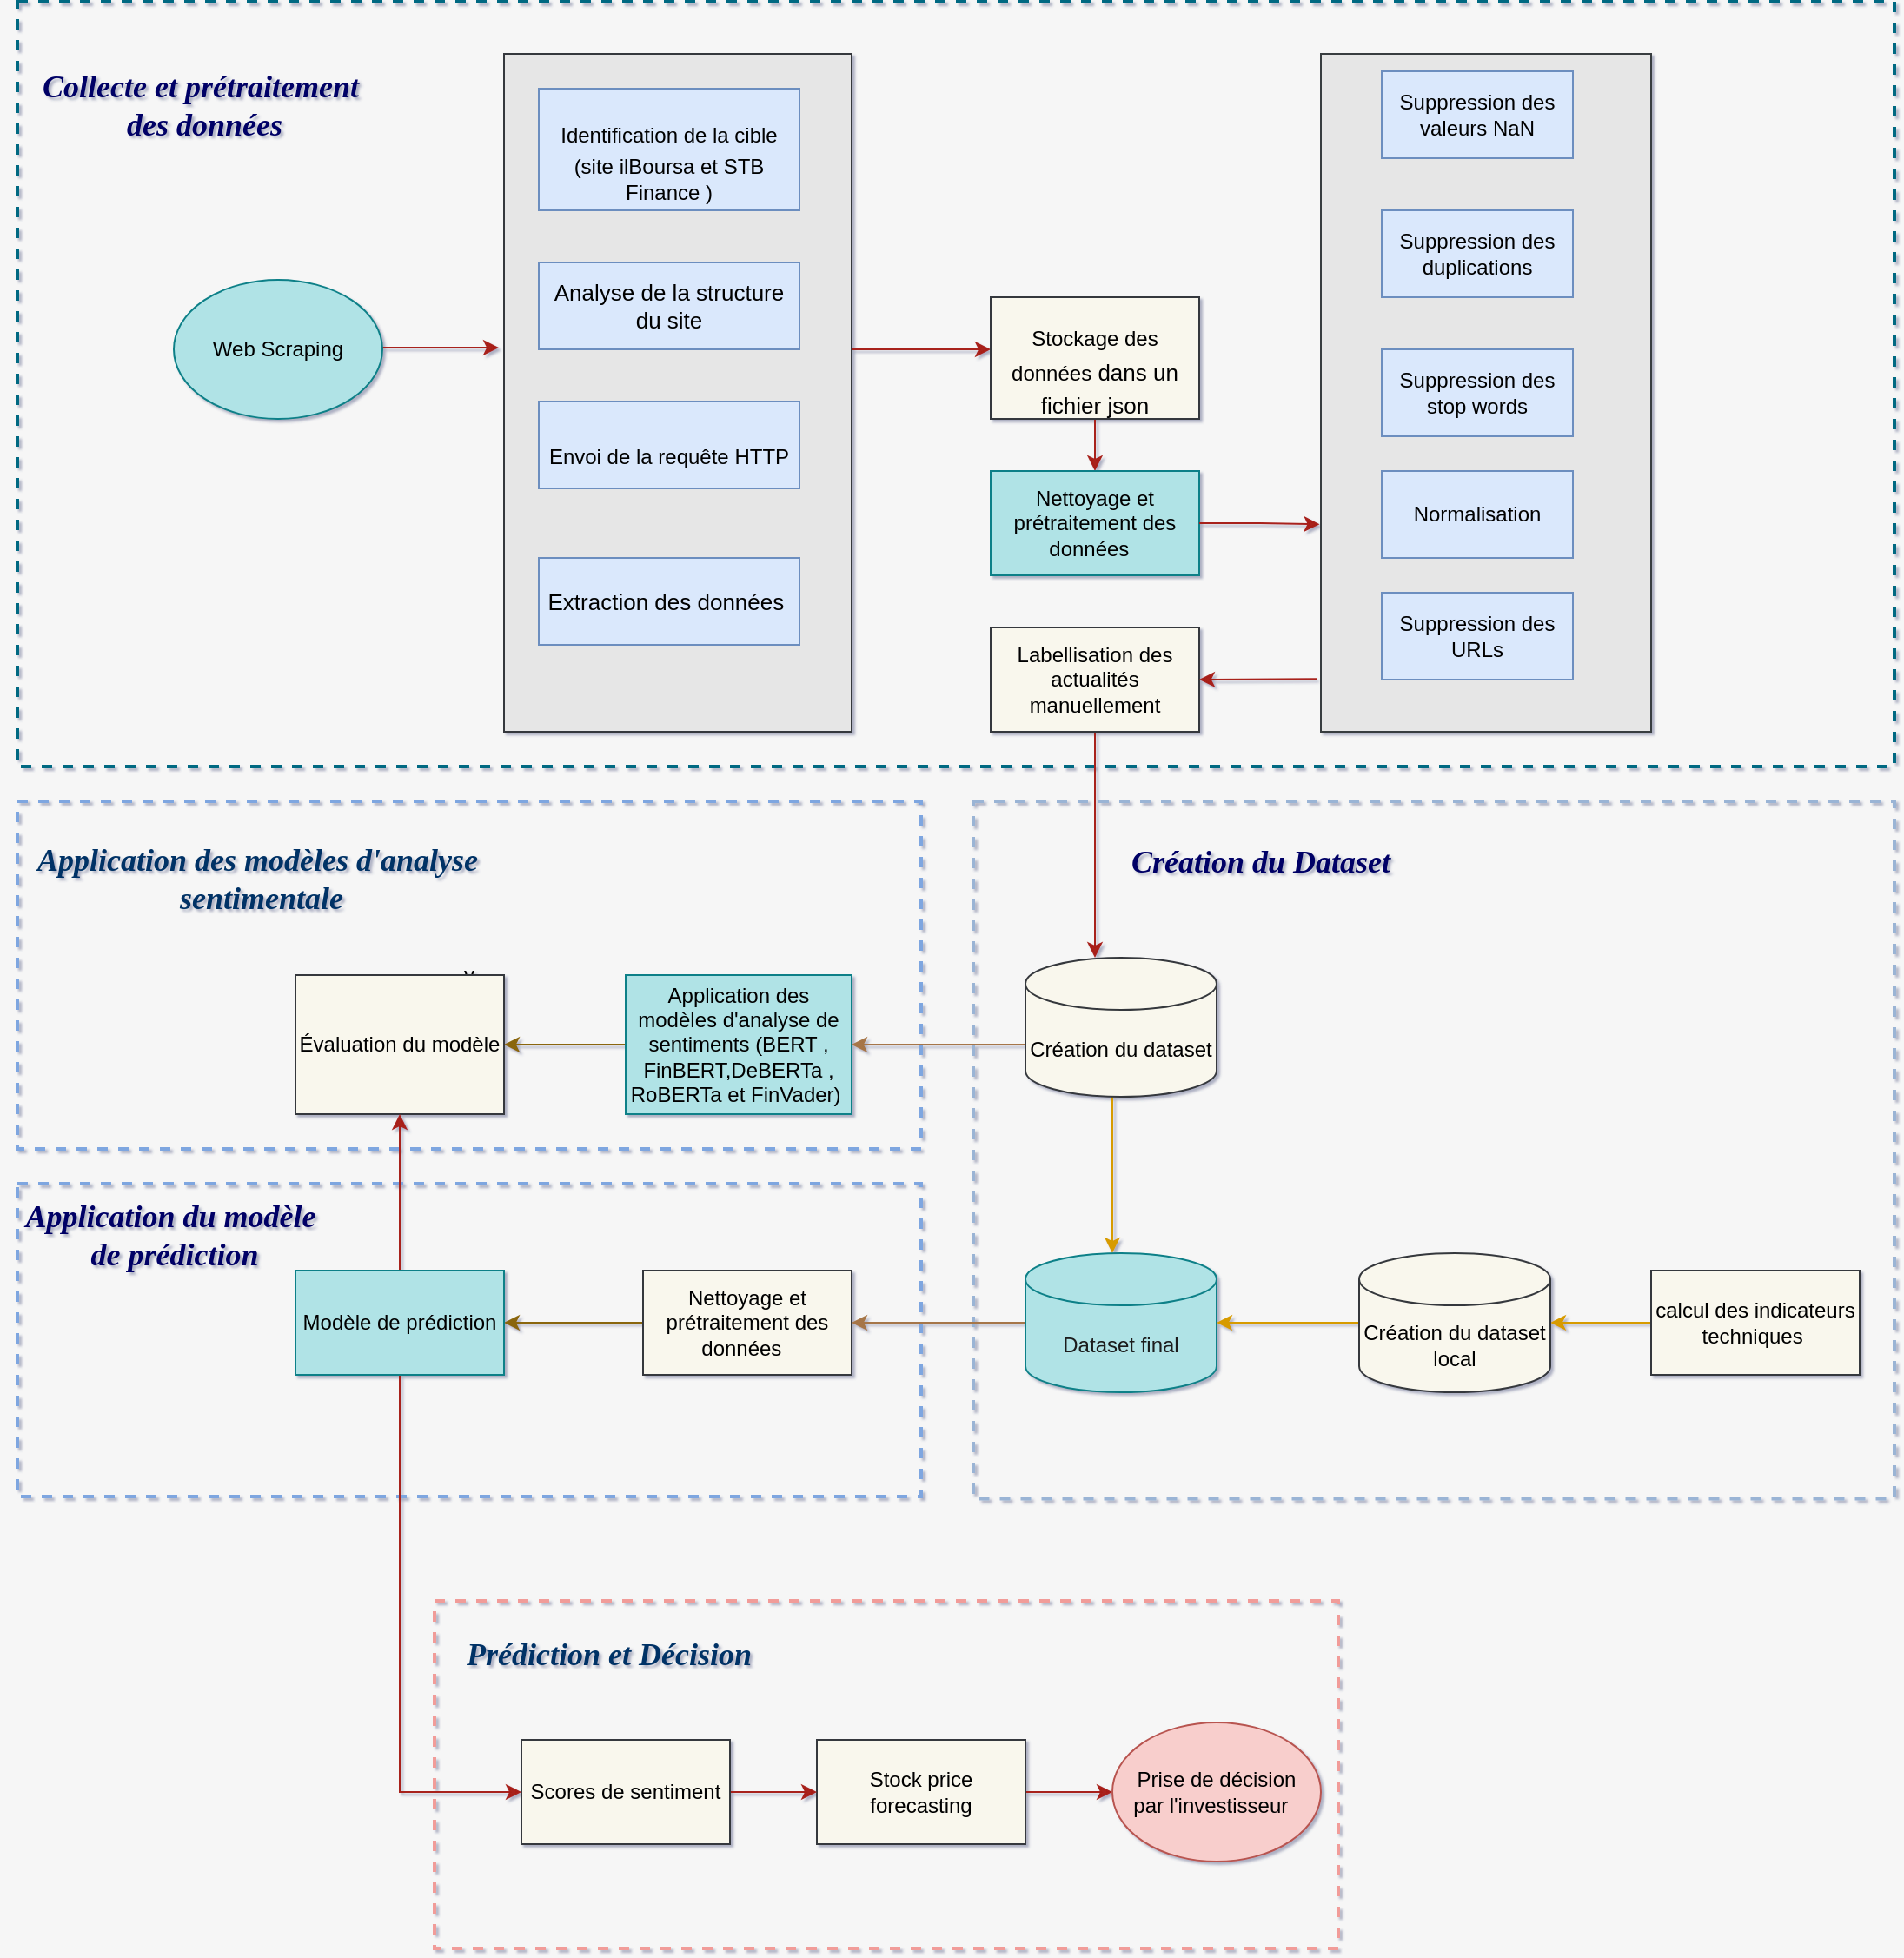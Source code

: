 <mxfile version="26.0.10">
  <diagram name="Page-1" id="aOjkDBSUR7-tQSMnt7Wr">
    <mxGraphModel dx="1618" dy="869" grid="1" gridSize="10" guides="1" tooltips="1" connect="1" arrows="1" fold="1" page="1" pageScale="1" pageWidth="2339" pageHeight="3300" background="light-dark(#F6F6F6,#121212)" math="0" shadow="1">
      <root>
        <mxCell id="0" />
        <mxCell id="1" parent="0" />
        <mxCell id="vLMfIEjQn7lxfKPMjl9A-77" value="" style="whiteSpace=wrap;html=1;dashed=1;fillColor=none;strokeColor=#F19C99;strokeWidth=2;shadow=0;movable=1;resizable=1;rotatable=1;deletable=1;editable=1;locked=0;connectable=1;" vertex="1" parent="1">
          <mxGeometry x="640" y="1000" width="520" height="200" as="geometry" />
        </mxCell>
        <mxCell id="vLMfIEjQn7lxfKPMjl9A-119" value="" style="whiteSpace=wrap;html=1;dashed=1;fillColor=none;strokeColor=#7EA6E0;strokeWidth=2;" vertex="1" parent="1">
          <mxGeometry x="400" y="760" width="520" height="180" as="geometry" />
        </mxCell>
        <mxCell id="vLMfIEjQn7lxfKPMjl9A-74" value="v" style="whiteSpace=wrap;html=1;dashed=1;fillColor=none;strokeColor=#7EA6E0;strokeWidth=2;" vertex="1" parent="1">
          <mxGeometry x="400" y="540" width="520" height="200" as="geometry" />
        </mxCell>
        <mxCell id="vLMfIEjQn7lxfKPMjl9A-72" value="" style="whiteSpace=wrap;html=1;dashed=1;strokeWidth=2;fillColor=none;strokeColor=#9AB4D5;" vertex="1" parent="1">
          <mxGeometry x="950" y="540" width="530" height="401.25" as="geometry" />
        </mxCell>
        <mxCell id="vLMfIEjQn7lxfKPMjl9A-71" value="" style="whiteSpace=wrap;html=1;dashed=1;strokeWidth=2;shadow=0;fillColor=none;strokeColor=#006982;" vertex="1" parent="1">
          <mxGeometry x="400" y="80" width="1080" height="440" as="geometry" />
        </mxCell>
        <mxCell id="vLMfIEjQn7lxfKPMjl9A-13" value="" style="rounded=0;whiteSpace=wrap;html=1;labelBackgroundColor=none;fillColor=light-dark(#e6e6e6, #202020);strokeColor=light-dark(#393d41, #babdc0);" vertex="1" parent="1">
          <mxGeometry x="1150" y="110" width="190" height="390" as="geometry" />
        </mxCell>
        <mxCell id="vLMfIEjQn7lxfKPMjl9A-6" value="Suppression des valeurs NaN" style="rounded=0;whiteSpace=wrap;html=1;labelBackgroundColor=none;fillColor=#dae8fc;strokeColor=#6c8ebf;" vertex="1" parent="1">
          <mxGeometry x="1185" y="120" width="110" height="50" as="geometry" />
        </mxCell>
        <mxCell id="vLMfIEjQn7lxfKPMjl9A-7" value="Suppression des duplications" style="rounded=0;whiteSpace=wrap;html=1;labelBackgroundColor=none;fillColor=#dae8fc;strokeColor=#6c8ebf;" vertex="1" parent="1">
          <mxGeometry x="1185" y="200" width="110" height="50" as="geometry" />
        </mxCell>
        <mxCell id="vLMfIEjQn7lxfKPMjl9A-9" value="Suppression des stop words" style="rounded=0;whiteSpace=wrap;html=1;labelBackgroundColor=none;fillColor=#dae8fc;strokeColor=#6c8ebf;" vertex="1" parent="1">
          <mxGeometry x="1185" y="280" width="110" height="50" as="geometry" />
        </mxCell>
        <mxCell id="vLMfIEjQn7lxfKPMjl9A-10" value="Normalisation" style="rounded=0;whiteSpace=wrap;html=1;labelBackgroundColor=none;fillColor=#dae8fc;strokeColor=#6c8ebf;" vertex="1" parent="1">
          <mxGeometry x="1185" y="350" width="110" height="50" as="geometry" />
        </mxCell>
        <mxCell id="vLMfIEjQn7lxfKPMjl9A-11" value="Suppression des URLs" style="rounded=0;whiteSpace=wrap;html=1;labelBackgroundColor=none;fillColor=#dae8fc;strokeColor=#6c8ebf;" vertex="1" parent="1">
          <mxGeometry x="1185" y="420" width="110" height="50" as="geometry" />
        </mxCell>
        <mxCell id="vLMfIEjQn7lxfKPMjl9A-39" value="" style="edgeStyle=orthogonalEdgeStyle;rounded=0;orthogonalLoop=1;jettySize=auto;html=1;labelBackgroundColor=none;strokeColor=#A8201A;fontColor=default;" edge="1" parent="1" source="vLMfIEjQn7lxfKPMjl9A-26" target="vLMfIEjQn7lxfKPMjl9A-38">
          <mxGeometry relative="1" as="geometry">
            <Array as="points">
              <mxPoint x="900" y="280" />
              <mxPoint x="900" y="280" />
            </Array>
          </mxGeometry>
        </mxCell>
        <mxCell id="vLMfIEjQn7lxfKPMjl9A-26" value="" style="rounded=0;whiteSpace=wrap;html=1;labelBackgroundColor=none;fillColor=light-dark(#e6e6e6, #202020);strokeColor=#36393d;" vertex="1" parent="1">
          <mxGeometry x="680" y="110" width="200" height="390" as="geometry" />
        </mxCell>
        <mxCell id="vLMfIEjQn7lxfKPMjl9A-20" value="&lt;br&gt;&lt;div&gt;&lt;span style=&quot;forced-color-adjust: auto; color: light-dark(rgb(0, 0, 0), rgb(255, 255, 255)); font-variant-ligatures: none; font-variant-numeric: normal; font-variant-east-asian: normal; font-variant-alternates: normal; font-variant-position: normal; font-variant-emoji: normal; -webkit-text-stroke-color: rgb(0, 0, 0); text-wrap-style: initial; background: none 0% 0% / auto repeat scroll padding-box border-box rgba(0, 0, 0, 0); text-decoration-style: solid; text-decoration-color: rgb(0, 0, 0); accent-color: auto; place-content: normal; place-items: normal; place-self: auto; alignment-baseline: auto; anchor-name: none; anchor-scope: none; animation: 0s ease 0s 1 normal none running none; animation-composition: replace; app-region: none; appearance: none; aspect-ratio: auto; backdrop-filter: none; backface-visibility: visible; background-blend-mode: normal; baseline-shift: 0px; baseline-source: auto; border-image: none 100% / 1 / 0 stretch; border-color: rgb(0, 0, 0); border-collapse: separate; border-end-end-radius: 0px; border-end-start-radius: 0px; border-width: 0px; border-style: none; border-spacing: 0px; border-start-end-radius: 0px; border-start-start-radius: 0px; border-radius: 0px; inset: auto; box-decoration-break: slice; box-shadow: none; box-sizing: content-box; break-after: auto; break-before: auto; break-inside: auto; buffered-rendering: auto; caption-side: top; caret-color: rgb(0, 0, 0); clear: none; clip: auto; clip-path: none; clip-rule: nonzero; color-interpolation: srgb; color-interpolation-filters: linearrgb; color-rendering: auto; color-scheme: normal; columns: auto; column-fill: balance; gap: normal; column-rule: 0px rgb(0, 0, 0); column-span: none; contain: none; contain-intrinsic-block-size: none; contain-intrinsic-size: none; contain-intrinsic-inline-size: none; container: none; content: normal; content-visibility: visible; counter-increment: none; counter-reset: none; counter-set: none; cursor: text; cx: 0px; cy: 0px; d: none; direction: ltr; display: inline; dominant-baseline: auto; empty-cells: show; field-sizing: fixed; fill: rgb(0, 0, 0); fill-opacity: 1; fill-rule: nonzero; filter: none; flex: 0 1 auto; flex-flow: row; float: none; flood-color: rgb(0, 0, 0); flood-opacity: 1; font-family: WordVisi_MSFontService, Helvetica, Helvetica_EmbeddedFont, sans-serif; font-feature-settings: normal; font-kerning: none; font-optical-sizing: auto; font-palette: normal; font-size-adjust: none; font-stretch: 100%; font-synthesis: weight style small-caps; font-variation-settings: normal; grid-area: auto; grid: none; height: auto; hyphenate-character: auto; hyphenate-limit-chars: auto; hyphens: manual; image-orientation: from-image; image-rendering: auto; initial-letter: normal; inline-size: auto; inset-block: auto; inset-inline: auto; interpolate-size: numeric-only; isolation: auto; lighting-color: rgb(255, 255, 255); line-break: auto; line-height: 19.762px; list-style: outside none disc; margin: 0px; marker: none; mask: none; mask-type: luminance; math-depth: 0; math-shift: normal; math-style: normal; max-height: none; max-width: none; min-height: 0px; min-width: 0px; mix-blend-mode: normal; object-fit: fill; object-position: 50% 50%; object-view-box: none; offset: normal; opacity: 1; order: 0; outline: rgb(0, 0, 0) none 0px; outline-offset: 0px; overflow: visible; overflow-anchor: auto; overflow-clip-margin: 0px; overflow-wrap: break-word; overlay: none; overscroll-behavior-block: auto; overscroll-behavior-inline: auto; overscroll-behavior: auto; padding: 0px; page: auto; paint-order: normal; perspective: none; perspective-origin: 0px 0px; pointer-events: auto; position: static; position-anchor: auto; position-area: none; position-try: none; position-visibility: always; quotes: auto; r: 0px; resize: none; rotate: none; ruby-align: space-around; ruby-position: over; rx: auto; ry: auto; scale: none; scroll-behavior: auto; scroll-margin-block: 0px; scroll-margin: 0px; scroll-margin-inline: 0px; scroll-padding-block: auto; scroll-padding: auto; scroll-padding-inline: auto; scroll-snap-align: none; scroll-snap-stop: normal; scroll-snap-type: none; scroll-timeline: none; scrollbar-color: auto; scrollbar-gutter: auto; scrollbar-width: auto; shape-image-threshold: 0; shape-margin: 0px; shape-outside: none; shape-rendering: auto; speak: normal; stop-color: rgb(0, 0, 0); stop-opacity: 1; stroke: none; stroke-dasharray: none; stroke-dashoffset: 0px; stroke-linecap: butt; stroke-linejoin: miter; stroke-miterlimit: 4; stroke-opacity: 1; stroke-width: 1px; tab-size: 8; table-layout: auto; text-align: left; text-align-last: auto; text-anchor: start; text-combine-upright: none; text-decoration-skip-ink: auto; text-emphasis: none rgb(0, 0, 0); text-emphasis-position: over; text-orientation: mixed; text-overflow: clip; text-rendering: auto; text-shadow: none; text-size-adjust: auto; text-spacing-trim: normal; text-underline-offset: auto; text-underline-position: auto; timeline-scope: none; touch-action: auto; transform: none; transform-box: view-box; transform-origin: 0px 0px; transform-style: flat; transition: all; translate: none; unicode-bidi: normal; user-select: text; vector-effect: none; vertical-align: baseline; view-timeline: none; view-transition-class: none; view-transition-name: none; visibility: visible; border-block-end: 0px none rgb(0, 0, 0); border-block-start: 0px none rgb(0, 0, 0); border-inline-end: 0px none rgb(0, 0, 0); -webkit-border-image: none; border-inline-start: 0px none rgb(0, 0, 0); -webkit-box-align: stretch; -webkit-box-decoration-break: slice; -webkit-box-direction: normal; -webkit-box-flex: 0; -webkit-box-ordinal-group: 1; -webkit-box-orient: horizontal; -webkit-box-pack: start; -webkit-font-smoothing: auto; -webkit-line-break: auto; -webkit-line-clamp: none; -webkit-locale: &amp;quot;fr-FR&amp;quot;; block-size: auto; margin-block: 0px; margin-inline: 0px; -webkit-mask-box-image-source: none; -webkit-mask-box-image-slice: 0 fill; -webkit-mask-box-image-width: auto; -webkit-mask-box-image-outset: 0; -webkit-mask-box-image-repeat: stretch; max-block-size: none; max-inline-size: none; min-block-size: 0px; min-inline-size: 0px; padding-block: 0px; padding-inline: 0px; -webkit-print-color-adjust: economy; -webkit-rtl-ordering: logical; -webkit-ruby-position: before; -webkit-tap-highlight-color: rgba(0, 0, 0, 0); -webkit-text-combine: none; -webkit-text-fill-color: rgb(0, 0, 0); -webkit-text-orientation: vertical-right; -webkit-text-security: none; -webkit-user-drag: none; -webkit-user-modify: read-only; -webkit-writing-mode: horizontal-tb; white-space-collapse: preserve; width: auto; will-change: auto; word-break: normal; writing-mode: horizontal-tb; x: 0px; y: 0px; z-index: auto; zoom: 1;&quot; class=&quot;TextRun SCXW198306186 BCX0&quot; lang=&quot;FR-FR&quot; data-contrast=&quot;auto&quot;&gt;&lt;span class=&quot;NormalTextRun SCXW198306186 BCX0&quot;&gt;Identification de la cible &lt;/span&gt;&lt;/span&gt;&lt;font style=&quot;color: light-dark(rgb(0, 0, 0), rgb(255, 255, 255)); background-color: transparent;&quot;&gt;(site ilBoursa et STB Finance )&lt;/font&gt;&lt;/div&gt;" style="rounded=0;whiteSpace=wrap;html=1;labelBackgroundColor=none;fillColor=#dae8fc;strokeColor=#6c8ebf;" vertex="1" parent="1">
          <mxGeometry x="700" y="130" width="150" height="70" as="geometry" />
        </mxCell>
        <mxCell id="vLMfIEjQn7lxfKPMjl9A-21" value="&lt;span style=&quot;font-size: 13px;&quot;&gt;Analyse de la structure du site&lt;/span&gt;" style="rounded=0;whiteSpace=wrap;html=1;labelBackgroundColor=none;fillColor=#dae8fc;strokeColor=#6c8ebf;" vertex="1" parent="1">
          <mxGeometry x="700" y="230" width="150" height="50" as="geometry" />
        </mxCell>
        <mxCell id="vLMfIEjQn7lxfKPMjl9A-22" value="&lt;br&gt;&lt;div&gt;&lt;span style=&quot;forced-color-adjust: auto; accent-color: auto; place-content: normal; place-items: normal; place-self: auto; alignment-baseline: auto; anchor-name: none; anchor-scope: none; animation: 0s ease 0s 1 normal none running none; animation-composition: replace; app-region: none; appearance: none; aspect-ratio: auto; backdrop-filter: none; backface-visibility: visible; background: none 0% 0% / auto repeat scroll padding-box border-box rgba(0, 0, 0, 0); background-blend-mode: normal; baseline-shift: 0px; baseline-source: auto; border-image: none 100% / 1 / 0 stretch; border-color: rgb(0, 0, 0); border-collapse: separate; border-end-end-radius: 0px; border-end-start-radius: 0px; border-width: 0px; border-style: none; border-spacing: 0px; border-start-end-radius: 0px; border-start-start-radius: 0px; border-radius: 0px; inset: auto; box-decoration-break: slice; box-shadow: none; box-sizing: content-box; break-after: auto; break-before: auto; break-inside: auto; buffered-rendering: auto; caption-side: top; caret-color: rgb(0, 0, 0); clear: none; clip: auto; clip-path: none; clip-rule: nonzero; color: rgb(0, 0, 0); color-interpolation: srgb; color-interpolation-filters: linearrgb; color-rendering: auto; color-scheme: normal; columns: auto; column-fill: balance; gap: normal; column-rule: 0px rgb(0, 0, 0); column-span: none; contain: none; contain-intrinsic-block-size: none; contain-intrinsic-size: none; contain-intrinsic-inline-size: none; container: none; content: normal; content-visibility: visible; counter-increment: none; counter-reset: none; counter-set: none; cursor: text; cx: 0px; cy: 0px; d: none; direction: ltr; display: inline; dominant-baseline: auto; empty-cells: show; field-sizing: fixed; fill: rgb(0, 0, 0); fill-opacity: 1; fill-rule: nonzero; filter: none; flex: 0 1 auto; flex-flow: row; float: none; flood-color: rgb(0, 0, 0); flood-opacity: 1; font-family: WordVisi_MSFontService, Helvetica, Helvetica_EmbeddedFont, sans-serif; font-feature-settings: normal; font-kerning: none; font-optical-sizing: auto; font-palette: normal; font-size-adjust: none; font-stretch: 100%; font-synthesis: weight style small-caps; font-variant-ligatures: none; font-variant-numeric: normal; font-variant-east-asian: normal; font-variant-alternates: normal; font-variant-position: normal; font-variant-emoji: normal; font-variation-settings: normal; grid-area: auto; grid: none; height: auto; hyphenate-character: auto; hyphenate-limit-chars: auto; hyphens: manual; image-orientation: from-image; image-rendering: auto; initial-letter: normal; inline-size: auto; inset-block: auto; inset-inline: auto; interpolate-size: numeric-only; isolation: auto; lighting-color: rgb(255, 255, 255); line-break: auto; line-height: 19.762px; list-style: outside none disc; margin: 0px; marker: none; mask: none; mask-type: luminance; math-depth: 0; math-shift: normal; math-style: normal; max-height: none; max-width: none; min-height: 0px; min-width: 0px; mix-blend-mode: normal; object-fit: fill; object-position: 50% 50%; object-view-box: none; offset: normal; opacity: 1; order: 0; outline: rgb(0, 0, 0) none 0px; outline-offset: 0px; overflow: visible; overflow-anchor: auto; overflow-clip-margin: 0px; overflow-wrap: break-word; overlay: none; overscroll-behavior-block: auto; overscroll-behavior-inline: auto; overscroll-behavior: auto; padding: 0px; page: auto; paint-order: normal; perspective: none; perspective-origin: 0px 0px; pointer-events: auto; position: static; position-anchor: auto; position-area: none; position-try: none; position-visibility: always; quotes: auto; r: 0px; resize: none; rotate: none; ruby-align: space-around; ruby-position: over; rx: auto; ry: auto; scale: none; scroll-behavior: auto; scroll-margin-block: 0px; scroll-margin: 0px; scroll-margin-inline: 0px; scroll-padding-block: auto; scroll-padding: auto; scroll-padding-inline: auto; scroll-snap-align: none; scroll-snap-stop: normal; scroll-snap-type: none; scroll-timeline: none; scrollbar-color: auto; scrollbar-gutter: auto; scrollbar-width: auto; shape-image-threshold: 0; shape-margin: 0px; shape-outside: none; shape-rendering: auto; speak: normal; stop-color: rgb(0, 0, 0); stop-opacity: 1; stroke: none; stroke-dasharray: none; stroke-dashoffset: 0px; stroke-linecap: butt; stroke-linejoin: miter; stroke-miterlimit: 4; stroke-opacity: 1; stroke-width: 1px; tab-size: 8; table-layout: auto; text-align: left; text-align-last: auto; text-anchor: start; text-combine-upright: none; text-decoration-style: solid; text-decoration-color: rgb(0, 0, 0); text-decoration-skip-ink: auto; text-emphasis: none rgb(0, 0, 0); text-emphasis-position: over; text-orientation: mixed; text-overflow: clip; text-rendering: auto; text-shadow: none; text-size-adjust: auto; text-spacing-trim: normal; text-underline-offset: auto; text-underline-position: auto; text-wrap-style: initial; timeline-scope: none; touch-action: auto; transform: none; transform-box: view-box; transform-origin: 0px 0px; transform-style: flat; transition: all; translate: none; unicode-bidi: normal; user-select: text; vector-effect: none; vertical-align: baseline; view-timeline: none; view-transition-class: none; view-transition-name: none; visibility: visible; border-block-end: 0px none rgb(0, 0, 0); border-block-start: 0px none rgb(0, 0, 0); border-inline-end: 0px none rgb(0, 0, 0); -webkit-border-image: none; border-inline-start: 0px none rgb(0, 0, 0); -webkit-box-align: stretch; -webkit-box-decoration-break: slice; -webkit-box-direction: normal; -webkit-box-flex: 0; -webkit-box-ordinal-group: 1; -webkit-box-orient: horizontal; -webkit-box-pack: start; -webkit-font-smoothing: auto; -webkit-line-break: auto; -webkit-line-clamp: none; -webkit-locale: &amp;quot;fr-FR&amp;quot;; block-size: auto; margin-block: 0px; margin-inline: 0px; -webkit-mask-box-image-source: none; -webkit-mask-box-image-slice: 0 fill; -webkit-mask-box-image-width: auto; -webkit-mask-box-image-outset: 0; -webkit-mask-box-image-repeat: stretch; max-block-size: none; max-inline-size: none; min-block-size: 0px; min-inline-size: 0px; padding-block: 0px; padding-inline: 0px; -webkit-print-color-adjust: economy; -webkit-rtl-ordering: logical; -webkit-ruby-position: before; -webkit-tap-highlight-color: rgba(0, 0, 0, 0); -webkit-text-combine: none; -webkit-text-fill-color: rgb(0, 0, 0); -webkit-text-orientation: vertical-right; -webkit-text-security: none; -webkit-text-stroke-color: rgb(0, 0, 0); -webkit-user-drag: none; -webkit-user-modify: read-only; -webkit-writing-mode: horizontal-tb; white-space-collapse: preserve; width: auto; will-change: auto; word-break: normal; writing-mode: horizontal-tb; x: 0px; y: 0px; z-index: auto; zoom: 1;&quot; class=&quot;TextRun SCXW14068769 BCX0&quot; lang=&quot;FR-FR&quot; data-contrast=&quot;auto&quot;&gt;&lt;span class=&quot;NormalTextRun SCXW14068769 BCX0&quot;&gt;Envoi de la requête HTTP&lt;/span&gt;&lt;/span&gt;&lt;b&gt;&lt;br&gt;&lt;/b&gt;&lt;/div&gt;" style="rounded=0;whiteSpace=wrap;html=1;labelBackgroundColor=none;fillColor=#dae8fc;strokeColor=#6c8ebf;" vertex="1" parent="1">
          <mxGeometry x="700" y="310" width="150" height="50" as="geometry" />
        </mxCell>
        <mxCell id="vLMfIEjQn7lxfKPMjl9A-23" value="&lt;span style=&quot;font-size: 13px;&quot;&gt;Extraction des données&amp;nbsp;&lt;/span&gt;" style="rounded=0;whiteSpace=wrap;html=1;labelBackgroundColor=none;fillColor=#dae8fc;strokeColor=#6c8ebf;" vertex="1" parent="1">
          <mxGeometry x="700" y="400" width="150" height="50" as="geometry" />
        </mxCell>
        <mxCell id="vLMfIEjQn7lxfKPMjl9A-25" style="edgeStyle=orthogonalEdgeStyle;rounded=0;orthogonalLoop=1;jettySize=auto;html=1;entryX=-0.016;entryY=0.419;entryDx=0;entryDy=0;entryPerimeter=0;labelBackgroundColor=none;strokeColor=#A8201A;fontColor=default;" edge="1" parent="1">
          <mxGeometry relative="1" as="geometry">
            <mxPoint x="677" y="279" as="targetPoint" />
            <mxPoint x="610" y="280" as="sourcePoint" />
            <Array as="points">
              <mxPoint x="610" y="279" />
            </Array>
          </mxGeometry>
        </mxCell>
        <mxCell id="vLMfIEjQn7lxfKPMjl9A-111" value="" style="edgeStyle=orthogonalEdgeStyle;rounded=0;orthogonalLoop=1;jettySize=auto;html=1;strokeColor=#A8201A;fontColor=#143642;fillColor=#FAE5C7;" edge="1" parent="1" source="vLMfIEjQn7lxfKPMjl9A-37" target="vLMfIEjQn7lxfKPMjl9A-67">
          <mxGeometry relative="1" as="geometry">
            <Array as="points">
              <mxPoint x="1020" y="600" />
              <mxPoint x="1020" y="600" />
            </Array>
          </mxGeometry>
        </mxCell>
        <mxCell id="vLMfIEjQn7lxfKPMjl9A-37" value="&lt;div&gt;Labellisation des actualités manuellement&lt;/div&gt;" style="rounded=0;whiteSpace=wrap;html=1;labelBackgroundColor=none;fillColor=#f9f7ed;strokeColor=#36393d;" vertex="1" parent="1">
          <mxGeometry x="960" y="440" width="120" height="60" as="geometry" />
        </mxCell>
        <mxCell id="vLMfIEjQn7lxfKPMjl9A-41" value="" style="edgeStyle=orthogonalEdgeStyle;rounded=0;orthogonalLoop=1;jettySize=auto;html=1;labelBackgroundColor=none;strokeColor=#A8201A;fontColor=default;" edge="1" parent="1" source="vLMfIEjQn7lxfKPMjl9A-38" target="vLMfIEjQn7lxfKPMjl9A-40">
          <mxGeometry relative="1" as="geometry" />
        </mxCell>
        <mxCell id="vLMfIEjQn7lxfKPMjl9A-38" value="&lt;div&gt;&lt;b&gt;&lt;br&gt;&lt;/b&gt;&lt;/div&gt;&lt;div&gt;&lt;span style=&quot;forced-color-adjust: auto; accent-color: auto; place-content: normal; place-items: normal; place-self: auto; alignment-baseline: auto; anchor-name: none; anchor-scope: none; animation: 0s ease 0s 1 normal none running none; animation-composition: replace; app-region: none; appearance: none; aspect-ratio: auto; backdrop-filter: none; backface-visibility: visible; background: none 0% 0% / auto repeat scroll padding-box border-box rgba(0, 0, 0, 0); background-blend-mode: normal; baseline-shift: 0px; baseline-source: auto; border-image: none 100% / 1 / 0 stretch; border-color: rgb(0, 0, 0); border-collapse: separate; border-end-end-radius: 0px; border-end-start-radius: 0px; border-width: 0px; border-style: none; border-spacing: 0px; border-start-end-radius: 0px; border-start-start-radius: 0px; border-radius: 0px; inset: auto; box-decoration-break: slice; box-shadow: none; box-sizing: content-box; break-after: auto; break-before: auto; break-inside: auto; buffered-rendering: auto; caption-side: top; caret-color: rgb(0, 0, 0); clear: none; clip: auto; clip-path: none; clip-rule: nonzero; color: rgb(0, 0, 0); color-interpolation: srgb; color-interpolation-filters: linearrgb; color-rendering: auto; color-scheme: normal; columns: auto; column-fill: balance; gap: normal; column-rule: 0px rgb(0, 0, 0); column-span: none; contain: none; contain-intrinsic-block-size: none; contain-intrinsic-size: none; contain-intrinsic-inline-size: none; container: none; content: normal; content-visibility: visible; counter-increment: none; counter-reset: none; counter-set: none; cursor: text; cx: 0px; cy: 0px; d: none; direction: ltr; display: inline; dominant-baseline: auto; empty-cells: show; field-sizing: fixed; fill: rgb(0, 0, 0); fill-opacity: 1; fill-rule: nonzero; filter: none; flex: 0 1 auto; flex-flow: row; float: none; flood-color: rgb(0, 0, 0); flood-opacity: 1; font-family: WordVisi_MSFontService, Helvetica, Helvetica_EmbeddedFont, sans-serif; font-feature-settings: normal; font-kerning: none; font-optical-sizing: auto; font-palette: normal; font-size-adjust: none; font-stretch: 100%; font-synthesis: weight style small-caps; font-variant-ligatures: none; font-variant-numeric: normal; font-variant-east-asian: normal; font-variant-alternates: normal; font-variant-position: normal; font-variant-emoji: normal; font-variation-settings: normal; grid-area: auto; grid: none; height: auto; hyphenate-character: auto; hyphenate-limit-chars: auto; hyphens: manual; image-orientation: from-image; image-rendering: auto; initial-letter: normal; inline-size: auto; inset-block: auto; inset-inline: auto; interpolate-size: numeric-only; isolation: auto; lighting-color: rgb(255, 255, 255); line-break: auto; line-height: 19.762px; list-style: outside none disc; margin: 0px; marker: none; mask: none; mask-type: luminance; math-depth: 0; math-shift: normal; math-style: normal; max-height: none; max-width: none; min-height: 0px; min-width: 0px; mix-blend-mode: normal; object-fit: fill; object-position: 50% 50%; object-view-box: none; offset: normal; opacity: 1; order: 0; outline: rgb(0, 0, 0) none 0px; outline-offset: 0px; overflow: visible; overflow-anchor: auto; overflow-clip-margin: 0px; overflow-wrap: break-word; overlay: none; overscroll-behavior-block: auto; overscroll-behavior-inline: auto; overscroll-behavior: auto; padding: 0px; page: auto; paint-order: normal; perspective: none; perspective-origin: 0px 0px; pointer-events: auto; position: static; position-anchor: auto; position-area: none; position-try: none; position-visibility: always; quotes: auto; r: 0px; resize: none; rotate: none; ruby-align: space-around; ruby-position: over; rx: auto; ry: auto; scale: none; scroll-behavior: auto; scroll-margin-block: 0px; scroll-margin: 0px; scroll-margin-inline: 0px; scroll-padding-block: auto; scroll-padding: auto; scroll-padding-inline: auto; scroll-snap-align: none; scroll-snap-stop: normal; scroll-snap-type: none; scroll-timeline: none; scrollbar-color: auto; scrollbar-gutter: auto; scrollbar-width: auto; shape-image-threshold: 0; shape-margin: 0px; shape-outside: none; shape-rendering: auto; speak: normal; stop-color: rgb(0, 0, 0); stop-opacity: 1; stroke: none; stroke-dasharray: none; stroke-dashoffset: 0px; stroke-linecap: butt; stroke-linejoin: miter; stroke-miterlimit: 4; stroke-opacity: 1; stroke-width: 1px; tab-size: 8; table-layout: auto; text-align: left; text-align-last: auto; text-anchor: start; text-combine-upright: none; text-decoration-style: solid; text-decoration-color: rgb(0, 0, 0); text-decoration-skip-ink: auto; text-emphasis: none rgb(0, 0, 0); text-emphasis-position: over; text-orientation: mixed; text-overflow: clip; text-rendering: auto; text-shadow: none; text-size-adjust: auto; text-spacing-trim: normal; text-underline-offset: auto; text-underline-position: auto; text-wrap-style: initial; timeline-scope: none; touch-action: auto; transform: none; transform-box: view-box; transform-origin: 0px 0px; transform-style: flat; transition: all; translate: none; unicode-bidi: normal; user-select: text; vector-effect: none; vertical-align: baseline; view-timeline: none; view-transition-class: none; view-transition-name: none; visibility: visible; border-block-end: 0px none rgb(0, 0, 0); border-block-start: 0px none rgb(0, 0, 0); border-inline-end: 0px none rgb(0, 0, 0); -webkit-border-image: none; border-inline-start: 0px none rgb(0, 0, 0); -webkit-box-align: stretch; -webkit-box-decoration-break: slice; -webkit-box-direction: normal; -webkit-box-flex: 0; -webkit-box-ordinal-group: 1; -webkit-box-orient: horizontal; -webkit-box-pack: start; -webkit-font-smoothing: auto; -webkit-line-break: auto; -webkit-line-clamp: none; -webkit-locale: &amp;quot;fr-FR&amp;quot;; block-size: auto; margin-block: 0px; margin-inline: 0px; -webkit-mask-box-image-source: none; -webkit-mask-box-image-slice: 0 fill; -webkit-mask-box-image-width: auto; -webkit-mask-box-image-outset: 0; -webkit-mask-box-image-repeat: stretch; max-block-size: none; max-inline-size: none; min-block-size: 0px; min-inline-size: 0px; padding-block: 0px; padding-inline: 0px; -webkit-print-color-adjust: economy; -webkit-rtl-ordering: logical; -webkit-ruby-position: before; -webkit-tap-highlight-color: rgba(0, 0, 0, 0); -webkit-text-combine: none; -webkit-text-fill-color: rgb(0, 0, 0); -webkit-text-orientation: vertical-right; -webkit-text-security: none; -webkit-text-stroke-color: rgb(0, 0, 0); -webkit-user-drag: none; -webkit-user-modify: read-only; -webkit-writing-mode: horizontal-tb; white-space-collapse: preserve; width: auto; will-change: auto; word-break: normal; writing-mode: horizontal-tb; x: 0px; y: 0px; z-index: auto; zoom: 1;&quot; class=&quot;TextRun SCXW16295696 BCX0&quot; lang=&quot;FR-FR&quot; data-contrast=&quot;auto&quot;&gt;&lt;span class=&quot;NormalTextRun SCXW16295696 BCX0&quot;&gt;Stockage des données&lt;/span&gt;&lt;/span&gt;&lt;font style=&quot;font-size: 13px;&quot;&gt;&amp;nbsp;dans un fichier json&lt;/font&gt;&lt;/div&gt;" style="rounded=0;whiteSpace=wrap;html=1;labelBackgroundColor=none;fillColor=#f9f7ed;strokeColor=#36393d;" vertex="1" parent="1">
          <mxGeometry x="960" y="250" width="120" height="70" as="geometry" />
        </mxCell>
        <mxCell id="vLMfIEjQn7lxfKPMjl9A-40" value="Nettoyage et prétraitement des données&amp;nbsp;&amp;nbsp;" style="rounded=0;whiteSpace=wrap;html=1;labelBackgroundColor=none;fillColor=#b0e3e6;strokeColor=#0e8088;" vertex="1" parent="1">
          <mxGeometry x="960" y="350" width="120" height="60" as="geometry" />
        </mxCell>
        <mxCell id="vLMfIEjQn7lxfKPMjl9A-42" style="edgeStyle=orthogonalEdgeStyle;rounded=0;orthogonalLoop=1;jettySize=auto;html=1;entryX=-0.004;entryY=0.694;entryDx=0;entryDy=0;entryPerimeter=0;labelBackgroundColor=none;strokeColor=#A8201A;fontColor=default;" edge="1" parent="1" source="vLMfIEjQn7lxfKPMjl9A-40" target="vLMfIEjQn7lxfKPMjl9A-13">
          <mxGeometry relative="1" as="geometry" />
        </mxCell>
        <mxCell id="vLMfIEjQn7lxfKPMjl9A-44" value="" style="endArrow=classic;html=1;rounded=0;exitX=-0.013;exitY=0.922;exitDx=0;exitDy=0;exitPerimeter=0;entryX=1;entryY=0.5;entryDx=0;entryDy=0;labelBackgroundColor=none;strokeColor=#A8201A;fontColor=default;" edge="1" parent="1" source="vLMfIEjQn7lxfKPMjl9A-13" target="vLMfIEjQn7lxfKPMjl9A-37">
          <mxGeometry width="50" height="50" relative="1" as="geometry">
            <mxPoint x="1090" y="500" as="sourcePoint" />
            <mxPoint x="1100" y="450" as="targetPoint" />
          </mxGeometry>
        </mxCell>
        <mxCell id="vLMfIEjQn7lxfKPMjl9A-45" style="edgeStyle=orthogonalEdgeStyle;rounded=0;orthogonalLoop=1;jettySize=auto;html=1;exitX=0.5;exitY=1;exitDx=0;exitDy=0;labelBackgroundColor=none;strokeColor=#A8201A;fontColor=default;" edge="1" parent="1" source="vLMfIEjQn7lxfKPMjl9A-26" target="vLMfIEjQn7lxfKPMjl9A-26">
          <mxGeometry relative="1" as="geometry" />
        </mxCell>
        <mxCell id="vLMfIEjQn7lxfKPMjl9A-53" value="" style="edgeStyle=orthogonalEdgeStyle;rounded=0;orthogonalLoop=1;jettySize=auto;html=1;labelBackgroundColor=none;strokeColor=light-dark(#8a660a, #996500);fontColor=default;fillColor=#ffe6cc;" edge="1" parent="1" source="vLMfIEjQn7lxfKPMjl9A-50" target="vLMfIEjQn7lxfKPMjl9A-52">
          <mxGeometry relative="1" as="geometry" />
        </mxCell>
        <mxCell id="vLMfIEjQn7lxfKPMjl9A-50" value="&lt;font&gt;Application des modèles d&#39;analyse de sentiments (BERT , FinBERT,DeBERTa , RoBERTa et FinVader)&amp;nbsp;&lt;/font&gt;" style="whiteSpace=wrap;html=1;rounded=0;labelBackgroundColor=none;fillColor=#b0e3e6;strokeColor=#0e8088;" vertex="1" parent="1">
          <mxGeometry x="750" y="640" width="130" height="80" as="geometry" />
        </mxCell>
        <mxCell id="vLMfIEjQn7lxfKPMjl9A-52" value="Évaluation du modèle" style="whiteSpace=wrap;html=1;rounded=0;labelBackgroundColor=none;fillColor=#f9f7ed;strokeColor=#36393d;" vertex="1" parent="1">
          <mxGeometry x="560" y="640" width="120" height="80" as="geometry" />
        </mxCell>
        <mxCell id="vLMfIEjQn7lxfKPMjl9A-61" value="" style="edgeStyle=orthogonalEdgeStyle;rounded=0;orthogonalLoop=1;jettySize=auto;html=1;labelBackgroundColor=none;strokeColor=#A67648;fontColor=default;exitX=0;exitY=0;exitDx=0;exitDy=27.5;exitPerimeter=0;" edge="1" parent="1" source="vLMfIEjQn7lxfKPMjl9A-68" target="vLMfIEjQn7lxfKPMjl9A-60">
          <mxGeometry relative="1" as="geometry">
            <mxPoint x="960" y="840.077" as="sourcePoint" />
            <Array as="points">
              <mxPoint x="980" y="840" />
            </Array>
          </mxGeometry>
        </mxCell>
        <mxCell id="vLMfIEjQn7lxfKPMjl9A-118" value="" style="edgeStyle=orthogonalEdgeStyle;rounded=0;orthogonalLoop=1;jettySize=auto;html=1;strokeColor=#d79b00;fontColor=#143642;fillColor=#ffcd28;gradientColor=#ffa500;" edge="1" parent="1" source="vLMfIEjQn7lxfKPMjl9A-56" target="vLMfIEjQn7lxfKPMjl9A-73">
          <mxGeometry relative="1" as="geometry" />
        </mxCell>
        <mxCell id="vLMfIEjQn7lxfKPMjl9A-56" value="calcul des indicateurs techniques&amp;nbsp;" style="rounded=0;whiteSpace=wrap;html=1;labelBackgroundColor=none;fillColor=#f9f7ed;strokeColor=#36393d;" vertex="1" parent="1">
          <mxGeometry x="1340" y="810" width="120" height="60" as="geometry" />
        </mxCell>
        <mxCell id="vLMfIEjQn7lxfKPMjl9A-63" value="" style="edgeStyle=orthogonalEdgeStyle;rounded=0;orthogonalLoop=1;jettySize=auto;html=1;labelBackgroundColor=none;strokeColor=light-dark(#8a660a, #996500);fontColor=default;" edge="1" parent="1" source="vLMfIEjQn7lxfKPMjl9A-60" target="vLMfIEjQn7lxfKPMjl9A-62">
          <mxGeometry relative="1" as="geometry" />
        </mxCell>
        <mxCell id="vLMfIEjQn7lxfKPMjl9A-60" value="Nettoyage et prétraitement des données&amp;nbsp;&amp;nbsp;" style="rounded=0;whiteSpace=wrap;html=1;labelBackgroundColor=none;fillColor=#f9f7ed;strokeColor=#36393d;" vertex="1" parent="1">
          <mxGeometry x="760" y="810" width="120" height="60" as="geometry" />
        </mxCell>
        <mxCell id="vLMfIEjQn7lxfKPMjl9A-65" value="" style="edgeStyle=orthogonalEdgeStyle;rounded=0;orthogonalLoop=1;jettySize=auto;html=1;labelBackgroundColor=none;strokeColor=#A8201A;fontColor=default;entryX=0;entryY=0.5;entryDx=0;entryDy=0;" edge="1" parent="1" source="vLMfIEjQn7lxfKPMjl9A-62" target="vLMfIEjQn7lxfKPMjl9A-98">
          <mxGeometry relative="1" as="geometry">
            <mxPoint x="670" y="1110" as="targetPoint" />
            <Array as="points">
              <mxPoint x="620" y="1110" />
            </Array>
          </mxGeometry>
        </mxCell>
        <mxCell id="vLMfIEjQn7lxfKPMjl9A-91" value="" style="edgeStyle=orthogonalEdgeStyle;rounded=0;orthogonalLoop=1;jettySize=auto;html=1;strokeColor=#A8201A;fontColor=#143642;fillColor=#FAE5C7;" edge="1" parent="1" source="vLMfIEjQn7lxfKPMjl9A-62" target="vLMfIEjQn7lxfKPMjl9A-52">
          <mxGeometry relative="1" as="geometry" />
        </mxCell>
        <mxCell id="vLMfIEjQn7lxfKPMjl9A-62" value="Modèle de prédiction" style="rounded=0;whiteSpace=wrap;html=1;labelBackgroundColor=none;fillColor=#b0e3e6;strokeColor=#0e8088;" vertex="1" parent="1">
          <mxGeometry x="560" y="810" width="120" height="60" as="geometry" />
        </mxCell>
        <mxCell id="vLMfIEjQn7lxfKPMjl9A-66" value="Web Scraping" style="ellipse;whiteSpace=wrap;html=1;fillColor=#b0e3e6;labelBackgroundColor=none;strokeColor=#0e8088;" vertex="1" parent="1">
          <mxGeometry x="490" y="240" width="120" height="80" as="geometry" />
        </mxCell>
        <mxCell id="vLMfIEjQn7lxfKPMjl9A-112" value="" style="edgeStyle=orthogonalEdgeStyle;rounded=0;orthogonalLoop=1;jettySize=auto;html=1;strokeColor=#d79b00;fontColor=#143642;fillColor=#ffcd28;gradientColor=#ffa500;" edge="1" parent="1" source="vLMfIEjQn7lxfKPMjl9A-67" target="vLMfIEjQn7lxfKPMjl9A-68">
          <mxGeometry relative="1" as="geometry">
            <Array as="points">
              <mxPoint x="1030" y="780" />
              <mxPoint x="1030" y="780" />
            </Array>
          </mxGeometry>
        </mxCell>
        <mxCell id="vLMfIEjQn7lxfKPMjl9A-113" value="" style="edgeStyle=orthogonalEdgeStyle;rounded=0;orthogonalLoop=1;jettySize=auto;html=1;strokeColor=#A67648;fontColor=#143642;fillColor=#ffcd28;gradientColor=#ffa500;" edge="1" parent="1" source="vLMfIEjQn7lxfKPMjl9A-67" target="vLMfIEjQn7lxfKPMjl9A-50">
          <mxGeometry relative="1" as="geometry">
            <Array as="points">
              <mxPoint x="950" y="680" />
              <mxPoint x="950" y="680" />
            </Array>
          </mxGeometry>
        </mxCell>
        <mxCell id="vLMfIEjQn7lxfKPMjl9A-67" value="Création du dataset" style="shape=cylinder3;whiteSpace=wrap;html=1;boundedLbl=1;backgroundOutline=1;size=15;labelBackgroundColor=none;fillColor=#f9f7ed;strokeColor=#36393d;" vertex="1" parent="1">
          <mxGeometry x="980" y="630" width="110" height="80" as="geometry" />
        </mxCell>
        <mxCell id="vLMfIEjQn7lxfKPMjl9A-68" value="&lt;font style=&quot;color: rgb(26, 26, 26);&quot;&gt;Dataset final&lt;/font&gt;" style="shape=cylinder3;whiteSpace=wrap;html=1;boundedLbl=1;backgroundOutline=1;size=15;labelBackgroundColor=none;fillColor=#b0e3e6;strokeColor=#0e8088;" vertex="1" parent="1">
          <mxGeometry x="980" y="800" width="110" height="80" as="geometry" />
        </mxCell>
        <mxCell id="vLMfIEjQn7lxfKPMjl9A-114" value="" style="edgeStyle=orthogonalEdgeStyle;rounded=0;orthogonalLoop=1;jettySize=auto;html=1;strokeColor=#d79b00;fontColor=#143642;fillColor=#ffcd28;gradientColor=#ffa500;" edge="1" parent="1" source="vLMfIEjQn7lxfKPMjl9A-73" target="vLMfIEjQn7lxfKPMjl9A-68">
          <mxGeometry relative="1" as="geometry">
            <Array as="points">
              <mxPoint x="1140" y="840" />
              <mxPoint x="1140" y="840" />
            </Array>
          </mxGeometry>
        </mxCell>
        <mxCell id="vLMfIEjQn7lxfKPMjl9A-73" value="Création du dataset local" style="shape=cylinder3;whiteSpace=wrap;html=1;boundedLbl=1;backgroundOutline=1;size=15;strokeColor=#36393d;fillColor=#f9f7ed;" vertex="1" parent="1">
          <mxGeometry x="1172" y="800" width="110" height="80" as="geometry" />
        </mxCell>
        <mxCell id="vLMfIEjQn7lxfKPMjl9A-82" style="edgeStyle=orthogonalEdgeStyle;rounded=0;orthogonalLoop=1;jettySize=auto;html=1;entryX=0;entryY=0.5;entryDx=0;entryDy=0;strokeColor=#A8201A;fontColor=#143642;fillColor=#FAE5C7;entryPerimeter=0;" edge="1" parent="1" source="vLMfIEjQn7lxfKPMjl9A-75" target="vLMfIEjQn7lxfKPMjl9A-76">
          <mxGeometry relative="1" as="geometry">
            <mxPoint x="1025" y="1110.0" as="targetPoint" />
          </mxGeometry>
        </mxCell>
        <mxCell id="vLMfIEjQn7lxfKPMjl9A-75" value="Stock price forecasting" style="rounded=0;whiteSpace=wrap;html=1;strokeColor=#36393d;fillColor=#f9f7ed;" vertex="1" parent="1">
          <mxGeometry x="860" y="1080" width="120" height="60" as="geometry" />
        </mxCell>
        <mxCell id="vLMfIEjQn7lxfKPMjl9A-76" value="Prise de décision&lt;div&gt;par l&#39;investisseur&amp;nbsp;&amp;nbsp;&lt;/div&gt;" style="ellipse;whiteSpace=wrap;html=1;strokeColor=#b85450;fillColor=#f8cecc;" vertex="1" parent="1">
          <mxGeometry x="1030" y="1070" width="120" height="80" as="geometry" />
        </mxCell>
        <mxCell id="vLMfIEjQn7lxfKPMjl9A-83" value="&lt;font style=&quot;color: rgb(0, 0, 102); font-size: 18px;&quot;&gt;&lt;b style=&quot;&quot;&gt;&lt;i style=&quot;&quot;&gt;&lt;font style=&quot;&quot; face=&quot;Times New Roman&quot;&gt;&amp;nbsp;&lt;/font&gt;&lt;/i&gt;&lt;/b&gt;&lt;b style=&quot;&quot;&gt;&lt;i&gt;&lt;font face=&quot;Times New Roman&quot;&gt;Collecte et prétraitement&amp;nbsp;&lt;/font&gt;&lt;/i&gt;&lt;/b&gt;&lt;/font&gt;&lt;div&gt;&lt;font style=&quot;color: rgb(0, 0, 102); font-size: 18px;&quot;&gt;&lt;b style=&quot;&quot;&gt;&lt;i&gt;&lt;font face=&quot;Times New Roman&quot;&gt;&amp;nbsp;&lt;/font&gt;&lt;/i&gt;&lt;/b&gt;&lt;b style=&quot;background-color: transparent;&quot;&gt;&lt;i style=&quot;&quot;&gt;&lt;font style=&quot;&quot; face=&quot;Times New Roman&quot;&gt;des données&lt;/font&gt;&lt;/i&gt;&lt;/b&gt;&lt;/font&gt;&lt;/div&gt;" style="text;html=1;align=center;verticalAlign=middle;resizable=0;points=[];autosize=1;strokeColor=none;fillColor=none;fontColor=#143642;" vertex="1" parent="1">
          <mxGeometry x="400" y="110" width="210" height="60" as="geometry" />
        </mxCell>
        <mxCell id="vLMfIEjQn7lxfKPMjl9A-86" value="&lt;font face=&quot;Garamond&quot; style=&quot;color: rgb(0, 0, 102); font-size: 18px;&quot;&gt;&lt;b style=&quot;&quot;&gt;&lt;i style=&quot;&quot;&gt;Application du modèle&amp;nbsp;&lt;/i&gt;&lt;/b&gt;&lt;/font&gt;&lt;div&gt;&lt;font face=&quot;Garamond&quot; style=&quot;color: rgb(0, 0, 102); font-size: 18px;&quot;&gt;&lt;b style=&quot;&quot;&gt;&lt;i style=&quot;&quot;&gt;de prédiction&lt;/i&gt;&lt;/b&gt;&lt;/font&gt;&lt;/div&gt;" style="text;html=1;align=center;verticalAlign=middle;resizable=0;points=[];autosize=1;strokeColor=none;fillColor=none;fontColor=#143642;" vertex="1" parent="1">
          <mxGeometry x="390" y="760" width="200" height="60" as="geometry" />
        </mxCell>
        <mxCell id="vLMfIEjQn7lxfKPMjl9A-88" value="&lt;font face=&quot;Garamond&quot; style=&quot;color: rgb(0, 0, 102); font-size: 18px;&quot;&gt;&lt;b style=&quot;&quot;&gt;&lt;i style=&quot;&quot;&gt;Création du Dataset&lt;/i&gt;&lt;/b&gt;&lt;/font&gt;" style="text;html=1;align=center;verticalAlign=middle;resizable=0;points=[];autosize=1;strokeColor=none;fillColor=none;fontColor=#143642;" vertex="1" parent="1">
          <mxGeometry x="1030" y="555" width="170" height="40" as="geometry" />
        </mxCell>
        <mxCell id="vLMfIEjQn7lxfKPMjl9A-89" value="&lt;font face=&quot;Garamond&quot; style=&quot;color: rgb(0, 51, 102); font-size: 18px;&quot;&gt;&lt;span style=&quot;background-color: rgba(0, 0, 0, 0); color: rgb(0, 0, 0); font-family: WordVisi_MSFontService, Aptos, Aptos_EmbeddedFont, Aptos_MSFontService, sans-serif; font-variant-ligatures: none; text-align: left; -webkit-text-fill-color: rgb(0, 0, 0); -webkit-text-stroke-color: rgb(0, 0, 0); caret-color: rgb(0, 0, 0); white-space: pre-wrap;&quot;&gt; &lt;/span&gt;&lt;b style=&quot;&quot;&gt;&lt;i style=&quot;&quot;&gt;Prédiction et Décision&lt;/i&gt;&lt;/b&gt;&lt;/font&gt;" style="text;html=1;align=center;verticalAlign=middle;resizable=0;points=[];autosize=1;strokeColor=none;fillColor=none;fontColor=#143642;" vertex="1" parent="1">
          <mxGeometry x="645" y="1000" width="190" height="40" as="geometry" />
        </mxCell>
        <mxCell id="vLMfIEjQn7lxfKPMjl9A-102" value="" style="edgeStyle=orthogonalEdgeStyle;rounded=0;orthogonalLoop=1;jettySize=auto;html=1;strokeColor=#A8201A;fontColor=#143642;fillColor=#FAE5C7;" edge="1" parent="1" source="vLMfIEjQn7lxfKPMjl9A-98" target="vLMfIEjQn7lxfKPMjl9A-75">
          <mxGeometry relative="1" as="geometry" />
        </mxCell>
        <mxCell id="vLMfIEjQn7lxfKPMjl9A-98" value="Scores de sentiment" style="rounded=0;whiteSpace=wrap;html=1;strokeColor=#36393d;fillColor=#f9f7ed;" vertex="1" parent="1">
          <mxGeometry x="690" y="1080" width="120" height="60" as="geometry" />
        </mxCell>
        <mxCell id="vLMfIEjQn7lxfKPMjl9A-120" value="&lt;font face=&quot;Garamond&quot; style=&quot;color: rgb(0, 51, 102); font-size: 18px;&quot;&gt;&lt;b style=&quot;&quot;&gt;&lt;i style=&quot;&quot;&gt;Application des modèles d&#39;analyse&amp;nbsp;&lt;/i&gt;&lt;/b&gt;&lt;/font&gt;&lt;div&gt;&lt;font face=&quot;Garamond&quot; style=&quot;color: rgb(0, 51, 102); font-size: 18px;&quot;&gt;&lt;b style=&quot;&quot;&gt;&lt;i style=&quot;&quot;&gt;sentimentale&lt;/i&gt;&lt;/b&gt;&lt;/font&gt;&lt;/div&gt;" style="text;html=1;align=center;verticalAlign=middle;resizable=0;points=[];autosize=1;strokeColor=none;fillColor=none;fontColor=#143642;" vertex="1" parent="1">
          <mxGeometry x="400" y="555" width="280" height="60" as="geometry" />
        </mxCell>
      </root>
    </mxGraphModel>
  </diagram>
</mxfile>
